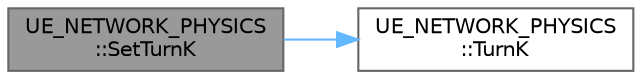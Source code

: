 digraph "UE_NETWORK_PHYSICS::SetTurnK"
{
 // INTERACTIVE_SVG=YES
 // LATEX_PDF_SIZE
  bgcolor="transparent";
  edge [fontname=Helvetica,fontsize=10,labelfontname=Helvetica,labelfontsize=10];
  node [fontname=Helvetica,fontsize=10,shape=box,height=0.2,width=0.4];
  rankdir="LR";
  Node1 [id="Node000001",label="UE_NETWORK_PHYSICS\l::SetTurnK",height=0.2,width=0.4,color="gray40", fillcolor="grey60", style="filled", fontcolor="black",tooltip=" "];
  Node1 -> Node2 [id="edge1_Node000001_Node000002",color="steelblue1",style="solid",tooltip=" "];
  Node2 [id="Node000002",label="UE_NETWORK_PHYSICS\l::TurnK",height=0.2,width=0.4,color="grey40", fillcolor="white", style="filled",URL="$dc/d41/namespaceUE__NETWORK__PHYSICS.html#a11b96982cc04d41a90dda6581fe9599a",tooltip=" "];
}
